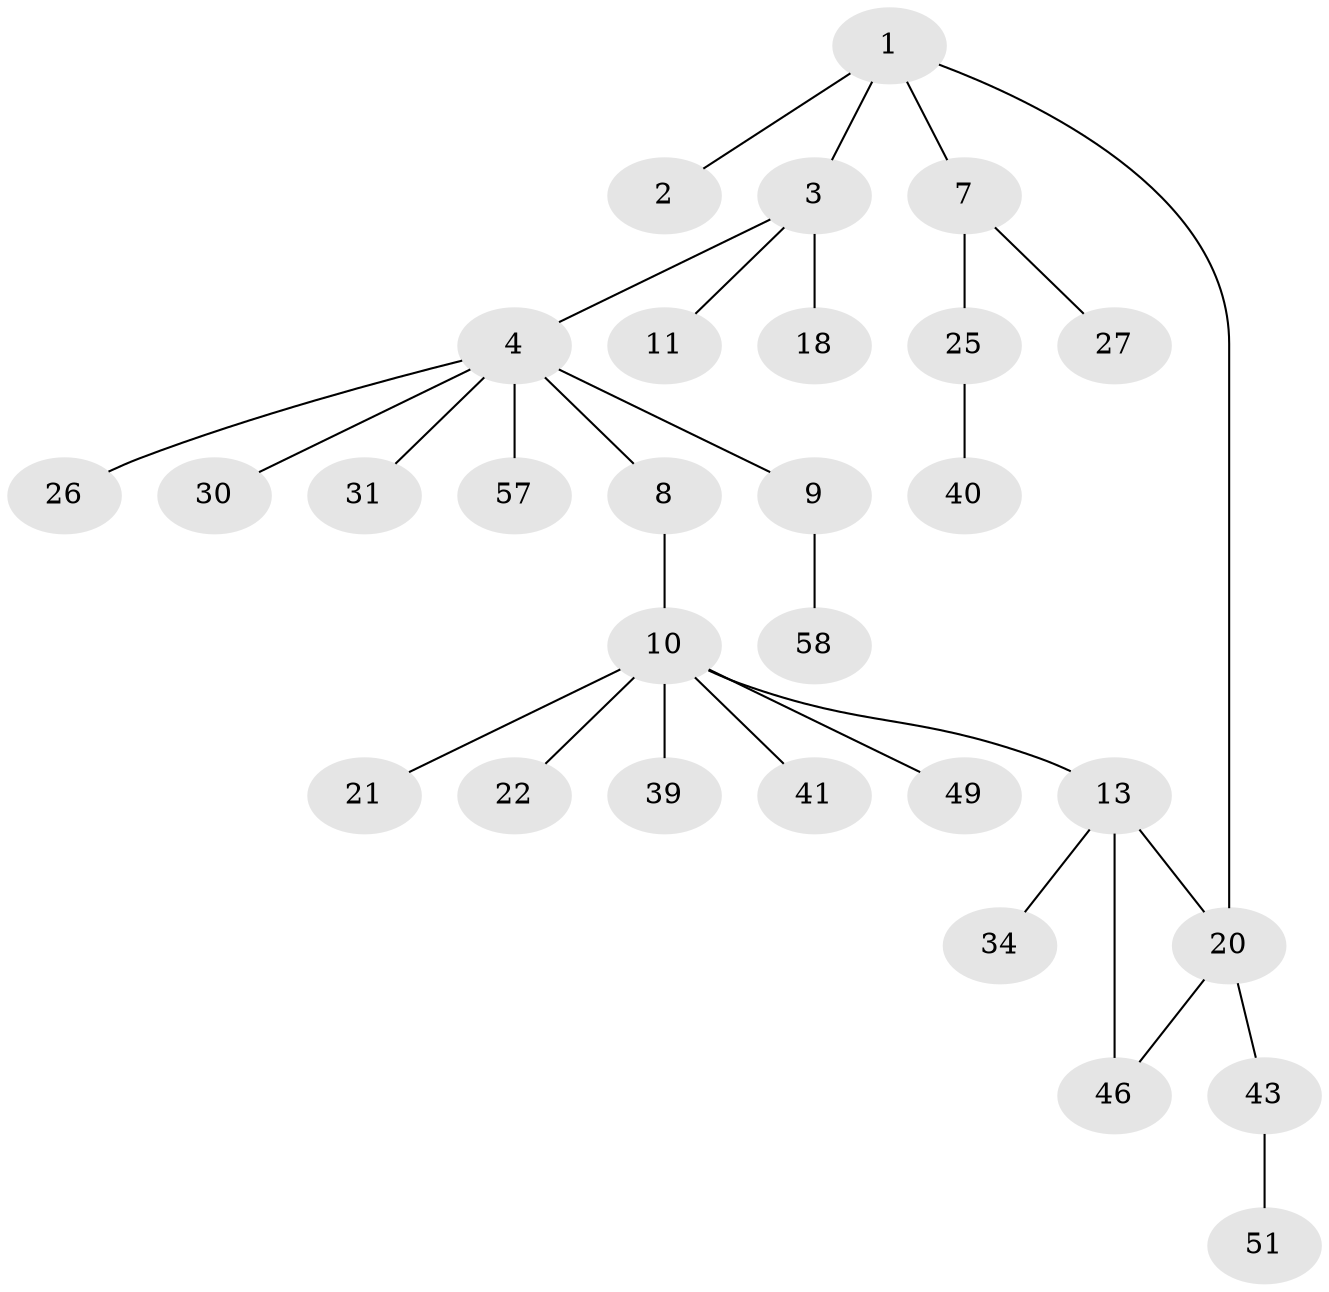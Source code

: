 // original degree distribution, {5: 0.06896551724137931, 1: 0.46551724137931033, 4: 0.08620689655172414, 3: 0.05172413793103448, 2: 0.3103448275862069, 6: 0.017241379310344827}
// Generated by graph-tools (version 1.1) at 2025/13/03/09/25 04:13:21]
// undirected, 29 vertices, 30 edges
graph export_dot {
graph [start="1"]
  node [color=gray90,style=filled];
  1 [super="+5"];
  2;
  3 [super="+14"];
  4 [super="+6"];
  7 [super="+15"];
  8 [super="+33"];
  9;
  10 [super="+12"];
  11;
  13;
  18;
  20 [super="+23"];
  21;
  22;
  25 [super="+32"];
  26 [super="+52"];
  27;
  30;
  31;
  34 [super="+37"];
  39;
  40 [super="+48+56+54"];
  41;
  43 [super="+44"];
  46 [super="+53"];
  49;
  51;
  57;
  58;
  1 -- 2;
  1 -- 3;
  1 -- 7;
  1 -- 20;
  3 -- 4;
  3 -- 11;
  3 -- 18;
  4 -- 8;
  4 -- 31;
  4 -- 57;
  4 -- 9;
  4 -- 26;
  4 -- 30;
  7 -- 27;
  7 -- 25;
  8 -- 10;
  9 -- 58;
  10 -- 22;
  10 -- 41;
  10 -- 49;
  10 -- 21;
  10 -- 39;
  10 -- 13;
  13 -- 20;
  13 -- 34;
  13 -- 46;
  20 -- 43;
  20 -- 46;
  25 -- 40;
  43 -- 51;
}
